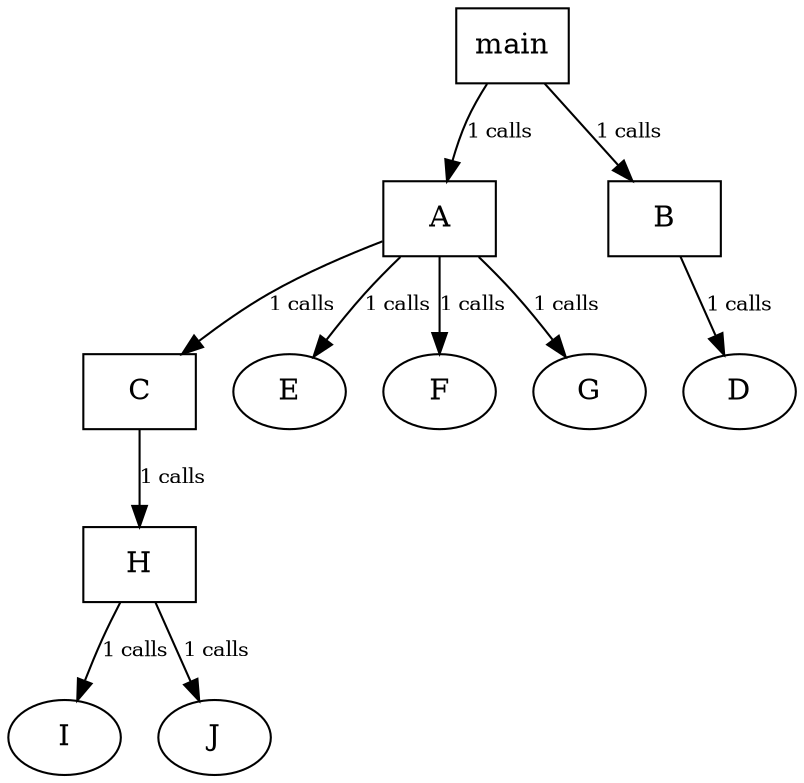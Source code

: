 digraph main {

  main [shape=rectangle]
  A [shape=rectangle]
  C [shape=rectangle]
  H [shape=rectangle]
  I [shape=ellipse]
  J [shape=ellipse]
  E [shape=ellipse]
  F [shape=ellipse]
  G [shape=ellipse]
  B [shape=rectangle]
  D [shape=ellipse]
  main -> A [label="1 calls" fontsize="10"]
  main -> B [label="1 calls" fontsize="10"]
  A -> C [label="1 calls" fontsize="10"]
  A -> E [label="1 calls" fontsize="10"]
  A -> F [label="1 calls" fontsize="10"]
  A -> G [label="1 calls" fontsize="10"]
  C -> H [label="1 calls" fontsize="10"]
  H -> I [label="1 calls" fontsize="10"]
  H -> J [label="1 calls" fontsize="10"]
  B -> D [label="1 calls" fontsize="10"]

}
